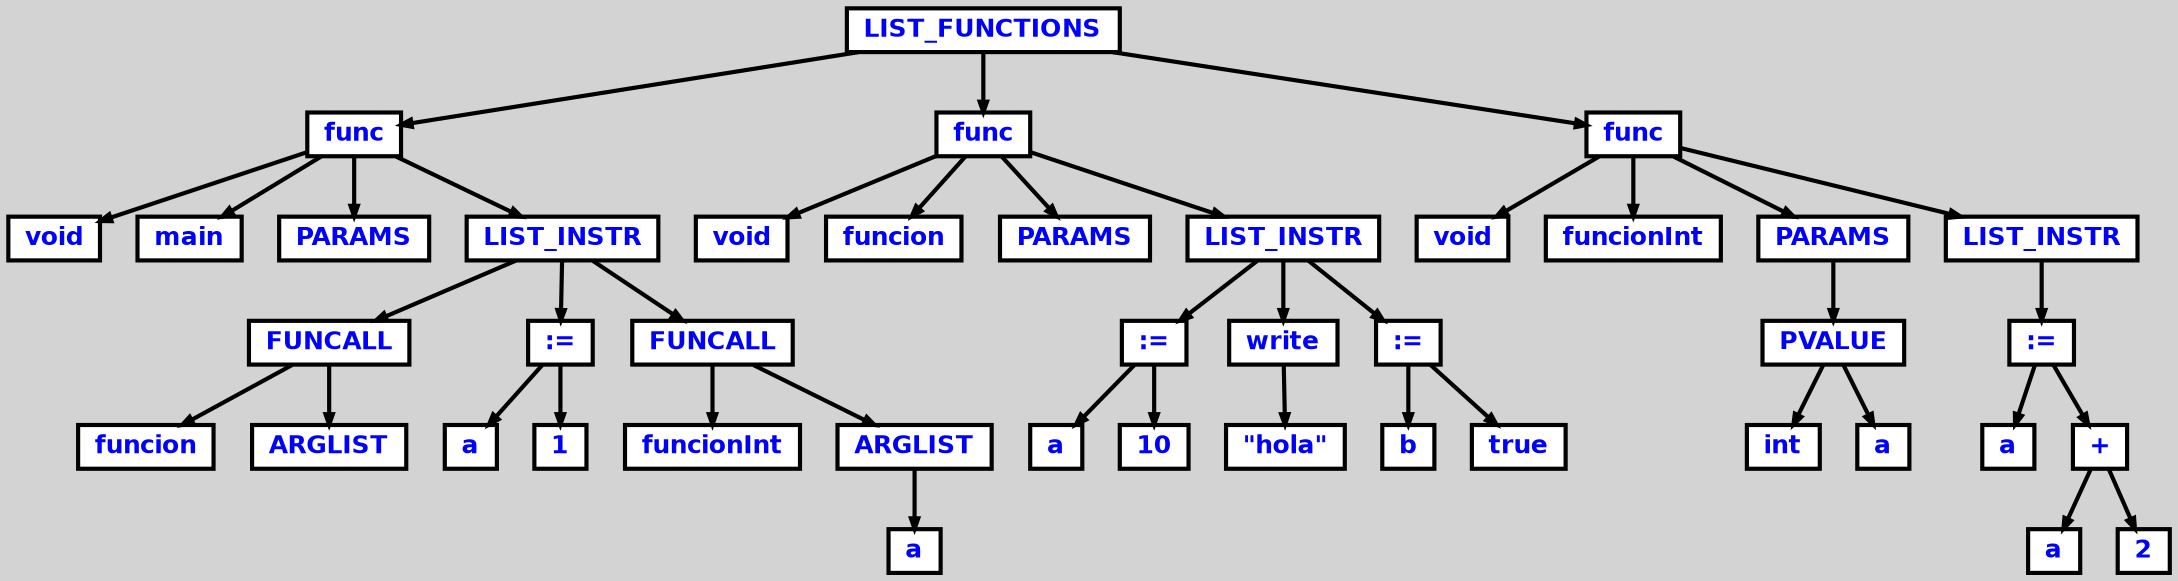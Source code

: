 digraph {

	ordering=out;
	ranksep=.4;
	bgcolor="lightgrey"; node [shape=box, fixedsize=false, fontsize=12, fontname="Helvetica-bold", fontcolor="blue"
		width=.25, height=.25, color="black", fillcolor="white", style="filled, solid, bold"];
	edge [arrowsize=.5, color="black", style="bold"]

  n0 [label="LIST_FUNCTIONS"];
  n1 [label="func"];
  n1 [label="func"];
  n2 [label="void"];
  n3 [label="main"];
  n4 [label="PARAMS"];
  n5 [label="LIST_INSTR"];
  n5 [label="LIST_INSTR"];
  n6 [label="FUNCALL"];
  n6 [label="FUNCALL"];
  n7 [label="funcion"];
  n8 [label="ARGLIST"];
  n9 [label=":="];
  n9 [label=":="];
  n10 [label="a"];
  n11 [label="1"];
  n12 [label="FUNCALL"];
  n12 [label="FUNCALL"];
  n13 [label="funcionInt"];
  n14 [label="ARGLIST"];
  n14 [label="ARGLIST"];
  n15 [label="a"];
  n16 [label="func"];
  n16 [label="func"];
  n17 [label="void"];
  n18 [label="funcion"];
  n19 [label="PARAMS"];
  n20 [label="LIST_INSTR"];
  n20 [label="LIST_INSTR"];
  n21 [label=":="];
  n21 [label=":="];
  n22 [label="a"];
  n23 [label="10"];
  n24 [label="write"];
  n24 [label="write"];
  n25 [label="\"hola\""];
  n26 [label=":="];
  n26 [label=":="];
  n27 [label="b"];
  n28 [label="true"];
  n29 [label="func"];
  n29 [label="func"];
  n30 [label="void"];
  n31 [label="funcionInt"];
  n32 [label="PARAMS"];
  n32 [label="PARAMS"];
  n33 [label="PVALUE"];
  n33 [label="PVALUE"];
  n34 [label="int"];
  n35 [label="a"];
  n36 [label="LIST_INSTR"];
  n36 [label="LIST_INSTR"];
  n37 [label=":="];
  n37 [label=":="];
  n38 [label="a"];
  n39 [label="+"];
  n39 [label="+"];
  n40 [label="a"];
  n41 [label="2"];

  n0 -> n1 // "LIST_FUNCTIONS" -> "func"
  n1 -> n2 // "func" -> "void"
  n1 -> n3 // "func" -> "main"
  n1 -> n4 // "func" -> "PARAMS"
  n1 -> n5 // "func" -> "LIST_INSTR"
  n5 -> n6 // "LIST_INSTR" -> "FUNCALL"
  n6 -> n7 // "FUNCALL" -> "funcion"
  n6 -> n8 // "FUNCALL" -> "ARGLIST"
  n5 -> n9 // "LIST_INSTR" -> ":="
  n9 -> n10 // ":=" -> "a"
  n9 -> n11 // ":=" -> "1"
  n5 -> n12 // "LIST_INSTR" -> "FUNCALL"
  n12 -> n13 // "FUNCALL" -> "funcionInt"
  n12 -> n14 // "FUNCALL" -> "ARGLIST"
  n14 -> n15 // "ARGLIST" -> "a"
  n0 -> n16 // "LIST_FUNCTIONS" -> "func"
  n16 -> n17 // "func" -> "void"
  n16 -> n18 // "func" -> "funcion"
  n16 -> n19 // "func" -> "PARAMS"
  n16 -> n20 // "func" -> "LIST_INSTR"
  n20 -> n21 // "LIST_INSTR" -> ":="
  n21 -> n22 // ":=" -> "a"
  n21 -> n23 // ":=" -> "10"
  n20 -> n24 // "LIST_INSTR" -> "write"
  n24 -> n25 // "write" -> "\"hola\""
  n20 -> n26 // "LIST_INSTR" -> ":="
  n26 -> n27 // ":=" -> "b"
  n26 -> n28 // ":=" -> "true"
  n0 -> n29 // "LIST_FUNCTIONS" -> "func"
  n29 -> n30 // "func" -> "void"
  n29 -> n31 // "func" -> "funcionInt"
  n29 -> n32 // "func" -> "PARAMS"
  n32 -> n33 // "PARAMS" -> "PVALUE"
  n33 -> n34 // "PVALUE" -> "int"
  n33 -> n35 // "PVALUE" -> "a"
  n29 -> n36 // "func" -> "LIST_INSTR"
  n36 -> n37 // "LIST_INSTR" -> ":="
  n37 -> n38 // ":=" -> "a"
  n37 -> n39 // ":=" -> "+"
  n39 -> n40 // "+" -> "a"
  n39 -> n41 // "+" -> "2"

}
